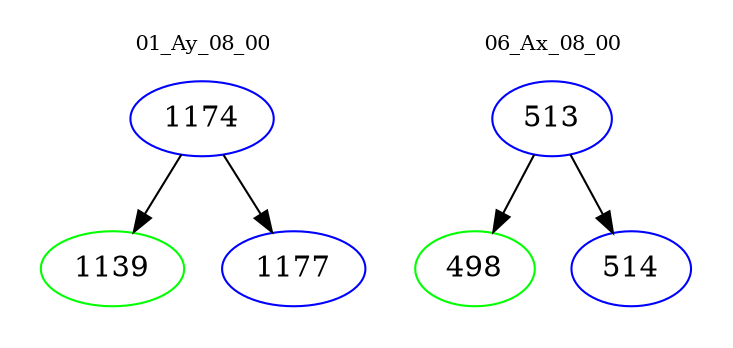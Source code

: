 digraph{
subgraph cluster_0 {
color = white
label = "01_Ay_08_00";
fontsize=10;
T0_1174 [label="1174", color="blue"]
T0_1174 -> T0_1139 [color="black"]
T0_1139 [label="1139", color="green"]
T0_1174 -> T0_1177 [color="black"]
T0_1177 [label="1177", color="blue"]
}
subgraph cluster_1 {
color = white
label = "06_Ax_08_00";
fontsize=10;
T1_513 [label="513", color="blue"]
T1_513 -> T1_498 [color="black"]
T1_498 [label="498", color="green"]
T1_513 -> T1_514 [color="black"]
T1_514 [label="514", color="blue"]
}
}
